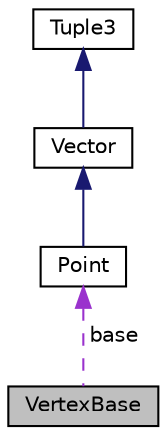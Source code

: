 digraph "VertexBase"
{
  edge [fontname="Helvetica",fontsize="10",labelfontname="Helvetica",labelfontsize="10"];
  node [fontname="Helvetica",fontsize="10",shape=record];
  Node1 [label="VertexBase",height=0.2,width=0.4,color="black", fillcolor="grey75", style="filled", fontcolor="black"];
  Node2 -> Node1 [dir="back",color="darkorchid3",fontsize="10",style="dashed",label=" base" ,fontname="Helvetica"];
  Node2 [label="Point",height=0.2,width=0.4,color="black", fillcolor="white", style="filled",URL="$class_point.html"];
  Node3 -> Node2 [dir="back",color="midnightblue",fontsize="10",style="solid",fontname="Helvetica"];
  Node3 [label="Vector",height=0.2,width=0.4,color="black", fillcolor="white", style="filled",URL="$class_vector.html"];
  Node4 -> Node3 [dir="back",color="midnightblue",fontsize="10",style="solid",fontname="Helvetica"];
  Node4 [label="Tuple3",height=0.2,width=0.4,color="black", fillcolor="white", style="filled",URL="$class_tuple3.html"];
}
